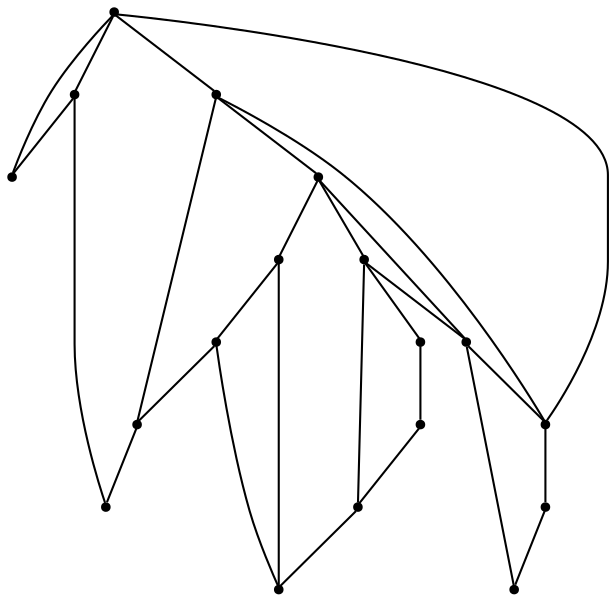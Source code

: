 graph {
  node [shape=point,comment="{\"directed\":false,\"doi\":\"10.1007/978-3-540-70904-6_31\",\"figure\":\"4 (2)\"}"]

  v0 [pos="1408.7701580668604,1545.8965301513679"]
  v1 [pos="1408.9744095203487,1479.6504974365241"]
  v2 [pos="1399.6644985465116,1578.6816914876308"]
  v3 [pos="1219.031972202035,1625.9723345438645"]
  v4 [pos="1375.4723382994184,1603.108723958334"]
  v5 [pos="1351.6514171511628,1397.9473749796553"]
  v6 [pos="1285.8683321220929,1379.8056920369472"]
  v7 [pos="1171.0209892805233,1445.9837913513188"]
  v8 [pos="1251.720121729651,1635.8587900797534"]
  v9 [pos="1220.5614416787791,1396.9265302022304"]
  v10 [pos="1194.434456758721,1602.5629679361987"]
  v11 [pos="1161.8117096656977,1478.8337707519538"]
  v12 [pos="1417.8428779069768,1512.8420829772954"]
  v13 [pos="1400.7178688226743,1447.6483345031743"]
  v14 [pos="1351.039839207849,1627.1941820780444"]
  v15 [pos="1284.7827534520347,1644.3150520324714"]
  v16 [pos="1170.4094113372093,1577.9681523640957"]
  v17 [pos="1153.283257630814,1512.8420829772954"]

  v0 -- v1 [id="-1",pos="1408.7701580668604,1545.8965301513679 1389.9668786337209,1513.3181889851894 1392.7631904069767,1512.5640233357753 1408.9744095203487,1479.6504974365241"]
  v2 -- v3 [id="-2",pos="1399.6644985465116,1578.6816914876308 1303.9592114825582,1581.4390182495124 1303.0132449127907,1573.414039611817 1219.031972202035,1625.9723345438645"]
  v4 -- v0 [id="-3",pos="1375.4723382994184,1603.108723958334 1424.2065952034884,1628.3557256062832 1459.5632085755815,1580.0181706746425 1408.7701580668604,1545.8965301513679"]
  v5 -- v2 [id="-4",pos="1351.6514171511628,1397.9473749796553 1323.3211300872092,1501.0264714558925 1322.5168422965116,1501.7681757609057 1399.6644985465116,1578.6816914876308"]
  v6 -- v7 [id="-5",pos="1285.8683321220929,1379.8056920369472 1196.9768531976745,1359.9973678588874 1198.7979469476743,1367.7515029907233 1171.0209892805233,1445.9837913513188"]
  v8 -- v4 [id="-7",pos="1251.720121729651,1635.8587900797534 1313.8819404069768,1606.543159484864 1314.148637354651,1608.172289530437 1375.4723382994184,1603.108723958334"]
  v3 -- v9 [id="-8",pos="1219.031972202035,1625.9723345438645 1261.301308139535,1507.7098210652675 1261.301308139535,1507.7098210652675 1220.5614416787791,1396.9265302022304"]
  v10 -- v8 [id="-9",pos="1194.434456758721,1602.5629679361987 1157.4903161337209,1663.2764816284187 1211.7170421511628,1700.2973556518562 1251.720121729651,1635.8587900797534"]
  v11 -- v10 [id="-10",pos="1161.8117096656977,1478.8337707519538 1196.3349745639534,1535.0098292032885 1195.8515625,1534.6765518188483 1194.434456758721,1602.5629679361987"]
  v11 -- v7 [id="-12",pos="1161.8117096656977,1478.8337707519538 1171.0209892805233,1445.9837913513188 1171.0209892805233,1445.9837913513188 1171.0209892805233,1445.9837913513188"]
  v17 -- v11 [id="-13",pos="1153.283257630814,1512.8420829772954 1161.8117096656977,1478.8337707519538 1161.8117096656977,1478.8337707519538 1161.8117096656977,1478.8337707519538"]
  v0 -- v2 [id="-15",pos="1408.7701580668604,1545.8965301513679 1399.6644985465116,1578.6816914876308 1399.6644985465116,1578.6816914876308 1399.6644985465116,1578.6816914876308"]
  v12 -- v0 [id="-16",pos="1417.8428779069768,1512.8420829772954 1408.7701580668604,1545.8965301513679 1408.7701580668604,1545.8965301513679 1408.7701580668604,1545.8965301513679"]
  v1 -- v13 [id="-17",pos="1408.9744095203487,1479.6504974365241 1400.7178688226743,1447.6483345031743 1400.7178688226743,1447.6483345031743 1400.7178688226743,1447.6483345031743"]
  v1 -- v12 [id="-18",pos="1408.9744095203487,1479.6504974365241 1417.8428779069768,1512.8420829772954 1417.8428779069768,1512.8420829772954 1417.8428779069768,1512.8420829772954"]
  v4 -- v14 [id="-20",pos="1375.4723382994184,1603.108723958334 1351.039839207849,1627.1941820780444 1351.039839207849,1627.1941820780444 1351.039839207849,1627.1941820780444"]
  v16 -- v17 [id="-21",pos="1170.4094113372093,1577.9681523640957 1153.283257630814,1512.8420829772954 1153.283257630814,1512.8420829772954 1153.283257630814,1512.8420829772954"]
  v7 -- v9 [id="-22",pos="1171.0209892805233,1445.9837913513188 1220.5614416787791,1396.9265302022304 1220.5614416787791,1396.9265302022304 1220.5614416787791,1396.9265302022304"]
  v2 -- v4 [id="-24",pos="1399.6644985465116,1578.6816914876308 1375.4723382994184,1603.108723958334 1375.4723382994184,1603.108723958334 1375.4723382994184,1603.108723958334"]
  v5 -- v13 [id="-25",pos="1351.6514171511628,1397.9473749796553 1400.7178688226743,1447.6483345031743 1400.7178688226743,1447.6483345031743 1400.7178688226743,1447.6483345031743"]
  v14 -- v15 [id="-27",pos="1351.039839207849,1627.1941820780444 1284.7827534520347,1644.3150520324714 1284.7827534520347,1644.3150520324714 1284.7827534520347,1644.3150520324714"]
  v6 -- v5 [id="-29",pos="1285.8683321220929,1379.8056920369472 1351.6514171511628,1397.9473749796553 1351.6514171511628,1397.9473749796553 1351.6514171511628,1397.9473749796553"]
  v3 -- v10 [id="-30",pos="1219.031972202035,1625.9723345438645 1194.434456758721,1602.5629679361987 1194.434456758721,1602.5629679361987 1194.434456758721,1602.5629679361987"]
  v10 -- v16 [id="-31",pos="1194.434456758721,1602.5629679361987 1170.4094113372093,1577.9681523640957 1170.4094113372093,1577.9681523640957 1170.4094113372093,1577.9681523640957"]
  v9 -- v6 [id="-32",pos="1220.5614416787791,1396.9265302022304 1285.8683321220929,1379.8056920369472 1285.8683321220929,1379.8056920369472 1285.8683321220929,1379.8056920369472"]
  v8 -- v3 [id="-33",pos="1251.720121729651,1635.8587900797534 1219.031972202035,1625.9723345438645 1219.031972202035,1625.9723345438645 1219.031972202035,1625.9723345438645"]
  v15 -- v8 [id="-35",pos="1284.7827534520347,1644.3150520324714 1251.720121729651,1635.8587900797534 1251.720121729651,1635.8587900797534 1251.720121729651,1635.8587900797534"]
}